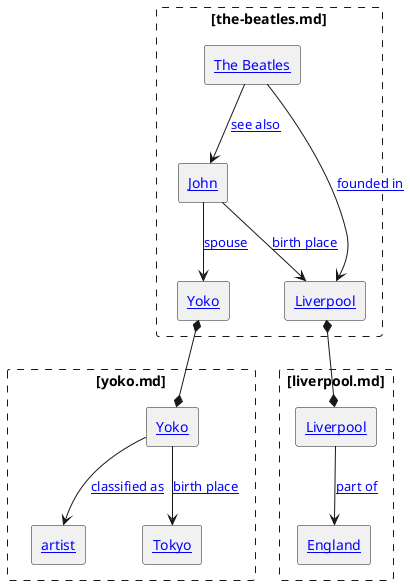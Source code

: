 @startuml "Mudl Document Web"

' left to right direction

rectangle "[[liverpool.md]]" #line.dashed {
  rectangle "[[http://www.wikidata.org/entity/Q24826 Liverpool]]" as liverpool
  rectangle "[[http://www.wikidata.org/entity/Q21 England]]" as england
  liverpool --> england : [[partOf part of]]
}

rectangle "[[the-beatles.md]]" #line.dashed {
  rectangle "[[the-beatles The Beatles]]" as the_beatles
  rectangle "[[the-beatles#john John]]" as john
  rectangle "[[yoko Yoko]]" as yoko
  rectangle "[[http://www.wikidata.org/entity/Q24826 Liverpool]]" as beatles_liverpool
  the_beatles --> john : [[see_also see also]]
  john --> beatles_liverpool : [[birthPlace birth place]]
  john --> yoko : [[spouse]]
  the_beatles --> beatles_liverpool : [[foundingLocation founded in]]
  beatles_liverpool *--* liverpool
}

rectangle "[[yoko.md]]" #line.dashed {
    rectangle "[[yoko Yoko]]" as yoko_ono
    rectangle "[[http://vocab.getty.edu/aat/300025103 artist]]" as artist
    rectangle "[[http://www.wikidata.org/entity/Q7473516 Tokyo]]" as tokyo
    yoko *--* yoko_ono
    yoko_ono --> artist : [[additionalType classified as]]
    yoko_ono --> tokyo : [[birthPlace birth place]]
}


@enduml
